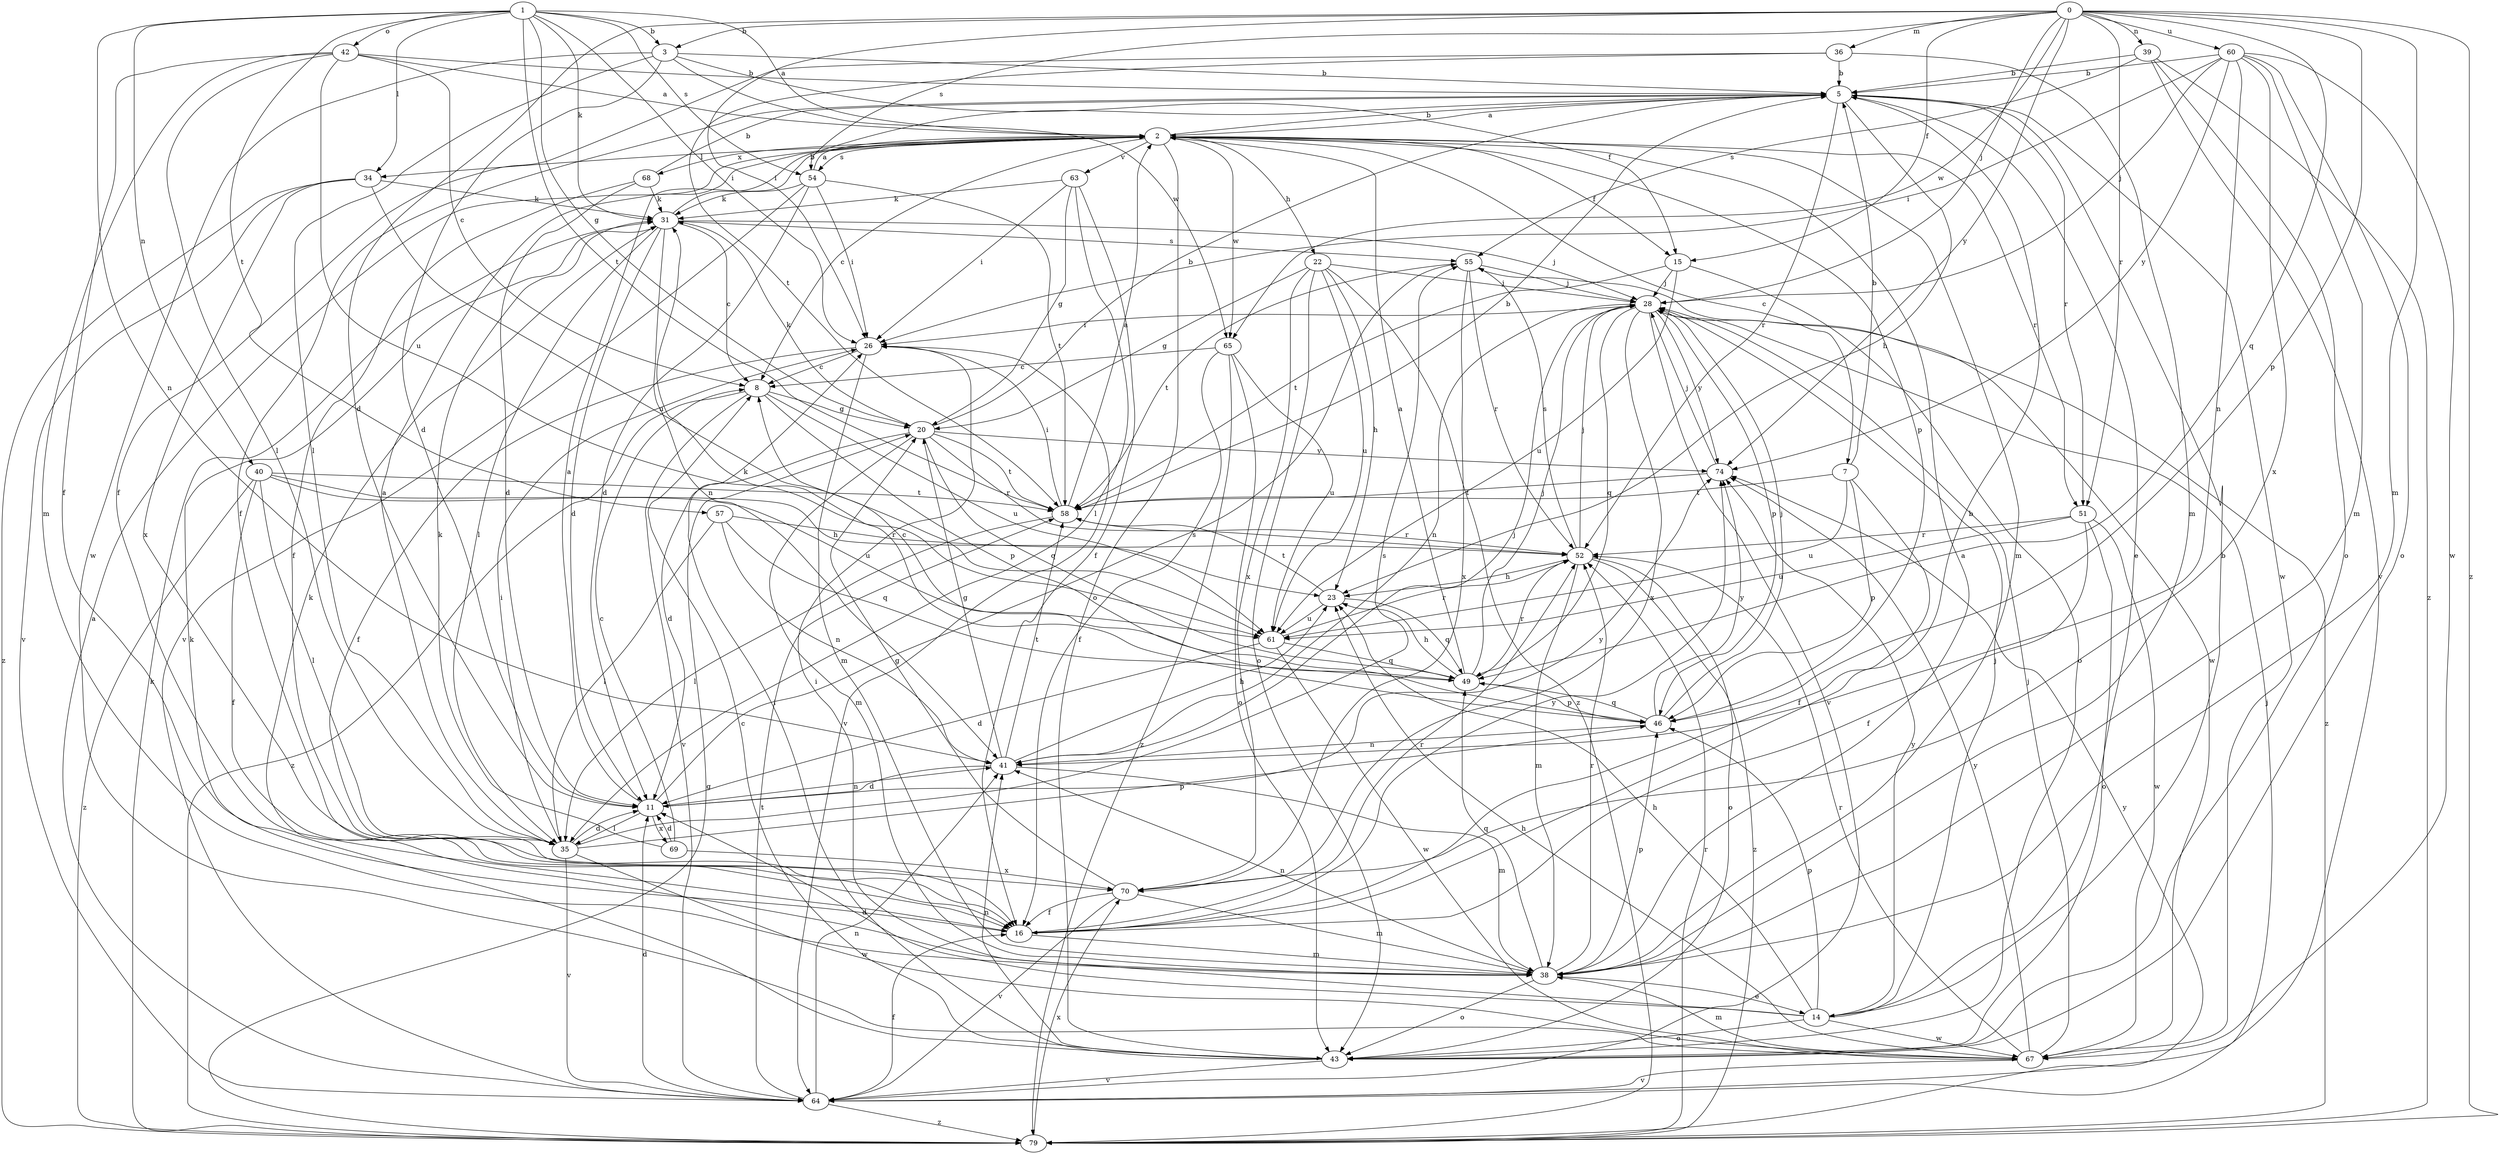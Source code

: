 strict digraph  {
0;
1;
2;
3;
5;
7;
8;
11;
14;
15;
16;
20;
22;
23;
26;
28;
31;
34;
35;
36;
38;
39;
40;
41;
42;
43;
46;
49;
51;
52;
54;
55;
57;
58;
60;
61;
63;
64;
65;
67;
68;
69;
70;
74;
79;
0 -> 3  [label=b];
0 -> 11  [label=d];
0 -> 15  [label=f];
0 -> 26  [label=i];
0 -> 28  [label=j];
0 -> 36  [label=m];
0 -> 38  [label=m];
0 -> 39  [label=n];
0 -> 46  [label=p];
0 -> 49  [label=q];
0 -> 51  [label=r];
0 -> 54  [label=s];
0 -> 60  [label=u];
0 -> 65  [label=w];
0 -> 74  [label=y];
0 -> 79  [label=z];
1 -> 2  [label=a];
1 -> 3  [label=b];
1 -> 20  [label=g];
1 -> 26  [label=i];
1 -> 31  [label=k];
1 -> 34  [label=l];
1 -> 40  [label=n];
1 -> 41  [label=n];
1 -> 42  [label=o];
1 -> 54  [label=s];
1 -> 57  [label=t];
1 -> 58  [label=t];
2 -> 5  [label=b];
2 -> 7  [label=c];
2 -> 8  [label=c];
2 -> 15  [label=f];
2 -> 22  [label=h];
2 -> 34  [label=l];
2 -> 38  [label=m];
2 -> 43  [label=o];
2 -> 46  [label=p];
2 -> 51  [label=r];
2 -> 54  [label=s];
2 -> 63  [label=v];
2 -> 65  [label=w];
2 -> 68  [label=x];
3 -> 5  [label=b];
3 -> 11  [label=d];
3 -> 15  [label=f];
3 -> 35  [label=l];
3 -> 65  [label=w];
3 -> 67  [label=w];
5 -> 2  [label=a];
5 -> 14  [label=e];
5 -> 16  [label=f];
5 -> 23  [label=h];
5 -> 51  [label=r];
5 -> 52  [label=r];
5 -> 67  [label=w];
7 -> 5  [label=b];
7 -> 16  [label=f];
7 -> 46  [label=p];
7 -> 58  [label=t];
7 -> 61  [label=u];
8 -> 20  [label=g];
8 -> 46  [label=p];
8 -> 61  [label=u];
8 -> 64  [label=v];
8 -> 79  [label=z];
11 -> 2  [label=a];
11 -> 35  [label=l];
11 -> 41  [label=n];
11 -> 55  [label=s];
11 -> 69  [label=x];
11 -> 74  [label=y];
14 -> 5  [label=b];
14 -> 11  [label=d];
14 -> 23  [label=h];
14 -> 26  [label=i];
14 -> 28  [label=j];
14 -> 43  [label=o];
14 -> 46  [label=p];
14 -> 67  [label=w];
14 -> 74  [label=y];
15 -> 28  [label=j];
15 -> 43  [label=o];
15 -> 58  [label=t];
15 -> 61  [label=u];
16 -> 5  [label=b];
16 -> 38  [label=m];
16 -> 52  [label=r];
16 -> 74  [label=y];
20 -> 5  [label=b];
20 -> 11  [label=d];
20 -> 31  [label=k];
20 -> 38  [label=m];
20 -> 49  [label=q];
20 -> 52  [label=r];
20 -> 58  [label=t];
20 -> 74  [label=y];
22 -> 20  [label=g];
22 -> 23  [label=h];
22 -> 28  [label=j];
22 -> 43  [label=o];
22 -> 61  [label=u];
22 -> 70  [label=x];
22 -> 79  [label=z];
23 -> 49  [label=q];
23 -> 58  [label=t];
23 -> 61  [label=u];
26 -> 8  [label=c];
26 -> 16  [label=f];
26 -> 38  [label=m];
26 -> 64  [label=v];
28 -> 26  [label=i];
28 -> 41  [label=n];
28 -> 46  [label=p];
28 -> 49  [label=q];
28 -> 64  [label=v];
28 -> 70  [label=x];
28 -> 74  [label=y];
28 -> 79  [label=z];
31 -> 5  [label=b];
31 -> 8  [label=c];
31 -> 11  [label=d];
31 -> 28  [label=j];
31 -> 35  [label=l];
31 -> 41  [label=n];
31 -> 55  [label=s];
34 -> 31  [label=k];
34 -> 61  [label=u];
34 -> 64  [label=v];
34 -> 70  [label=x];
34 -> 79  [label=z];
35 -> 2  [label=a];
35 -> 11  [label=d];
35 -> 26  [label=i];
35 -> 46  [label=p];
35 -> 55  [label=s];
35 -> 64  [label=v];
35 -> 67  [label=w];
36 -> 5  [label=b];
36 -> 16  [label=f];
36 -> 38  [label=m];
36 -> 58  [label=t];
38 -> 2  [label=a];
38 -> 14  [label=e];
38 -> 31  [label=k];
38 -> 41  [label=n];
38 -> 43  [label=o];
38 -> 46  [label=p];
38 -> 49  [label=q];
38 -> 52  [label=r];
39 -> 5  [label=b];
39 -> 43  [label=o];
39 -> 55  [label=s];
39 -> 64  [label=v];
39 -> 79  [label=z];
40 -> 16  [label=f];
40 -> 23  [label=h];
40 -> 35  [label=l];
40 -> 58  [label=t];
40 -> 61  [label=u];
40 -> 79  [label=z];
41 -> 11  [label=d];
41 -> 20  [label=g];
41 -> 23  [label=h];
41 -> 28  [label=j];
41 -> 38  [label=m];
41 -> 58  [label=t];
42 -> 2  [label=a];
42 -> 5  [label=b];
42 -> 8  [label=c];
42 -> 16  [label=f];
42 -> 35  [label=l];
42 -> 38  [label=m];
42 -> 61  [label=u];
43 -> 8  [label=c];
43 -> 26  [label=i];
43 -> 31  [label=k];
43 -> 41  [label=n];
43 -> 64  [label=v];
46 -> 28  [label=j];
46 -> 31  [label=k];
46 -> 41  [label=n];
46 -> 49  [label=q];
46 -> 74  [label=y];
49 -> 2  [label=a];
49 -> 8  [label=c];
49 -> 23  [label=h];
49 -> 28  [label=j];
49 -> 46  [label=p];
49 -> 52  [label=r];
51 -> 16  [label=f];
51 -> 43  [label=o];
51 -> 52  [label=r];
51 -> 61  [label=u];
51 -> 67  [label=w];
52 -> 23  [label=h];
52 -> 28  [label=j];
52 -> 38  [label=m];
52 -> 43  [label=o];
52 -> 55  [label=s];
52 -> 79  [label=z];
54 -> 2  [label=a];
54 -> 11  [label=d];
54 -> 26  [label=i];
54 -> 31  [label=k];
54 -> 58  [label=t];
54 -> 64  [label=v];
55 -> 28  [label=j];
55 -> 52  [label=r];
55 -> 58  [label=t];
55 -> 67  [label=w];
55 -> 70  [label=x];
57 -> 35  [label=l];
57 -> 41  [label=n];
57 -> 49  [label=q];
57 -> 52  [label=r];
58 -> 2  [label=a];
58 -> 5  [label=b];
58 -> 26  [label=i];
58 -> 35  [label=l];
58 -> 52  [label=r];
60 -> 5  [label=b];
60 -> 26  [label=i];
60 -> 28  [label=j];
60 -> 38  [label=m];
60 -> 41  [label=n];
60 -> 43  [label=o];
60 -> 67  [label=w];
60 -> 70  [label=x];
60 -> 74  [label=y];
61 -> 11  [label=d];
61 -> 49  [label=q];
61 -> 52  [label=r];
61 -> 67  [label=w];
63 -> 16  [label=f];
63 -> 20  [label=g];
63 -> 26  [label=i];
63 -> 31  [label=k];
63 -> 35  [label=l];
64 -> 2  [label=a];
64 -> 11  [label=d];
64 -> 16  [label=f];
64 -> 28  [label=j];
64 -> 41  [label=n];
64 -> 58  [label=t];
64 -> 79  [label=z];
65 -> 8  [label=c];
65 -> 16  [label=f];
65 -> 43  [label=o];
65 -> 61  [label=u];
65 -> 79  [label=z];
67 -> 23  [label=h];
67 -> 28  [label=j];
67 -> 38  [label=m];
67 -> 52  [label=r];
67 -> 64  [label=v];
67 -> 74  [label=y];
68 -> 5  [label=b];
68 -> 11  [label=d];
68 -> 16  [label=f];
68 -> 31  [label=k];
69 -> 8  [label=c];
69 -> 11  [label=d];
69 -> 31  [label=k];
69 -> 70  [label=x];
70 -> 16  [label=f];
70 -> 20  [label=g];
70 -> 38  [label=m];
70 -> 64  [label=v];
74 -> 28  [label=j];
74 -> 58  [label=t];
79 -> 20  [label=g];
79 -> 31  [label=k];
79 -> 52  [label=r];
79 -> 70  [label=x];
79 -> 74  [label=y];
}
